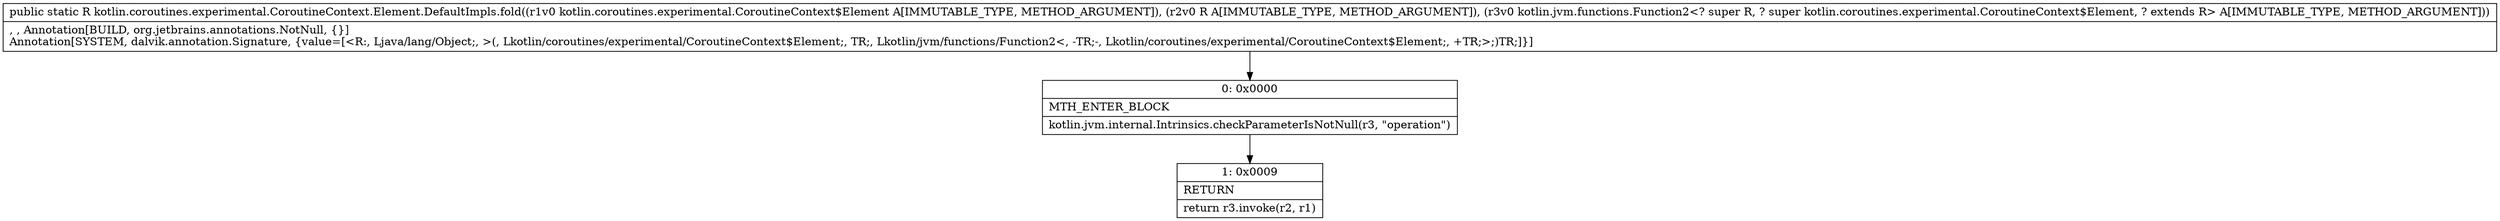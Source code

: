 digraph "CFG forkotlin.coroutines.experimental.CoroutineContext.Element.DefaultImpls.fold(Lkotlin\/coroutines\/experimental\/CoroutineContext$Element;Ljava\/lang\/Object;Lkotlin\/jvm\/functions\/Function2;)Ljava\/lang\/Object;" {
Node_0 [shape=record,label="{0\:\ 0x0000|MTH_ENTER_BLOCK\l|kotlin.jvm.internal.Intrinsics.checkParameterIsNotNull(r3, \"operation\")\l}"];
Node_1 [shape=record,label="{1\:\ 0x0009|RETURN\l|return r3.invoke(r2, r1)\l}"];
MethodNode[shape=record,label="{public static R kotlin.coroutines.experimental.CoroutineContext.Element.DefaultImpls.fold((r1v0 kotlin.coroutines.experimental.CoroutineContext$Element A[IMMUTABLE_TYPE, METHOD_ARGUMENT]), (r2v0 R A[IMMUTABLE_TYPE, METHOD_ARGUMENT]), (r3v0 kotlin.jvm.functions.Function2\<? super R, ? super kotlin.coroutines.experimental.CoroutineContext$Element, ? extends R\> A[IMMUTABLE_TYPE, METHOD_ARGUMENT]))  | , , Annotation[BUILD, org.jetbrains.annotations.NotNull, \{\}]\lAnnotation[SYSTEM, dalvik.annotation.Signature, \{value=[\<R:, Ljava\/lang\/Object;, \>(, Lkotlin\/coroutines\/experimental\/CoroutineContext$Element;, TR;, Lkotlin\/jvm\/functions\/Function2\<, \-TR;\-, Lkotlin\/coroutines\/experimental\/CoroutineContext$Element;, +TR;\>;)TR;]\}]\l}"];
MethodNode -> Node_0;
Node_0 -> Node_1;
}

